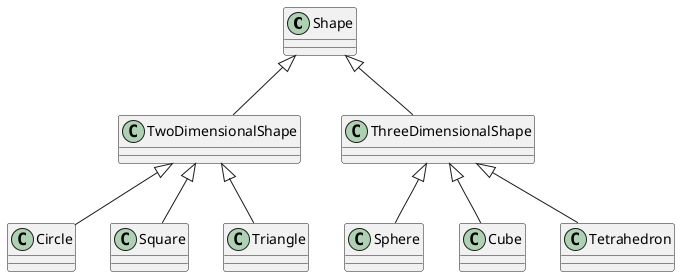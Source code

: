 @startuml

class Shape 
class TwoDimensionalShape
class ThreeDimensionalShape
class Circle
class Square
class Triangle
class Sphere
class Cube
class Tetrahedron

Shape <|-- TwoDimensionalShape
Shape <|-- ThreeDimensionalShape

TwoDimensionalShape <|-- Circle
TwoDimensionalShape <|-- Square
TwoDimensionalShape <|-- Triangle

ThreeDimensionalShape <|-- Sphere
ThreeDimensionalShape <|-- Cube
ThreeDimensionalShape <|-- Tetrahedron

@enduml